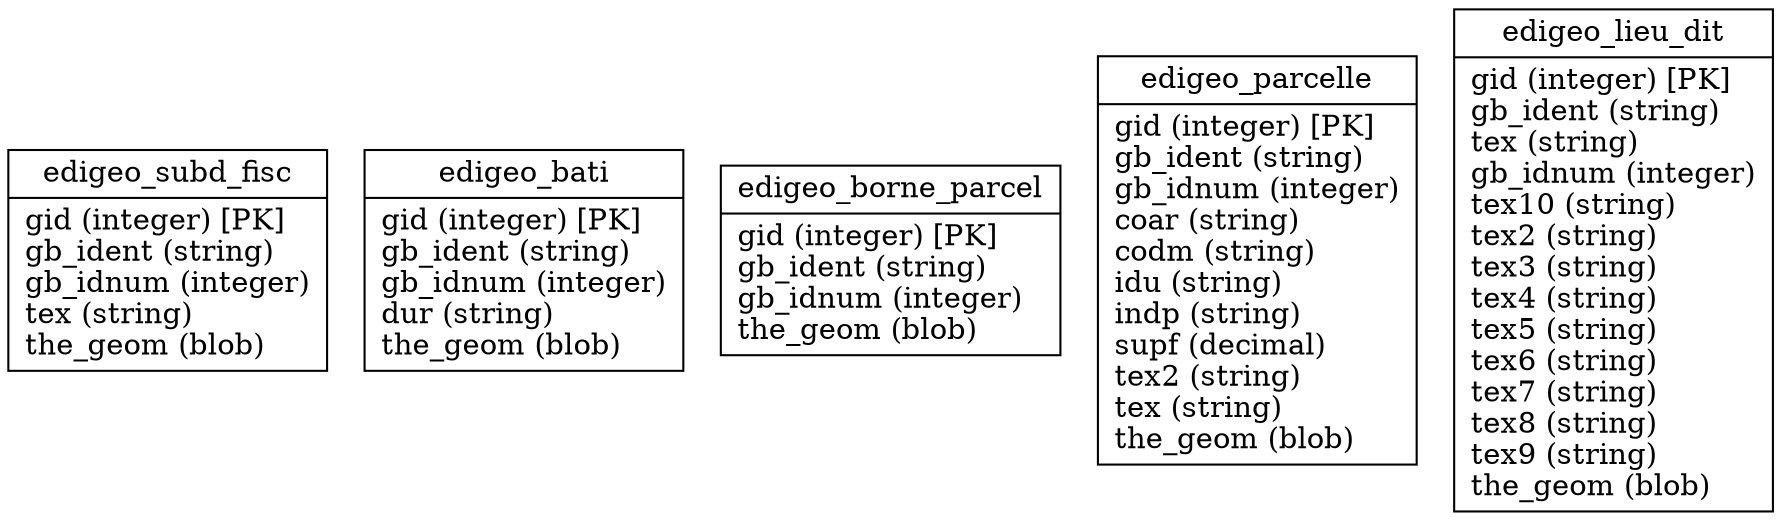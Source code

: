 digraph G {
	edge [ len=2 labeldistance=2 ];
	overlap=false;
	splines=true;

	nodeedigeo_subd_fisc [
		label="{<table>edigeo_subd_fisc|<cols>gid (integer) [PK]\lgb_ident (string)\lgb_idnum (integer)\ltex (string)\lthe_geom (blob)\l}",
		shape=record ];
	nodeedigeo_bati [
		label="{<table>edigeo_bati|<cols>gid (integer) [PK]\lgb_ident (string)\lgb_idnum (integer)\ldur (string)\lthe_geom (blob)\l}",
		shape=record ];
	nodeedigeo_borne_parcel [
		label="{<table>edigeo_borne_parcel|<cols>gid (integer) [PK]\lgb_ident (string)\lgb_idnum (integer)\lthe_geom (blob)\l}",
		shape=record ];
	nodeedigeo_parcelle [
		label="{<table>edigeo_parcelle|<cols>gid (integer) [PK]\lgb_ident (string)\lgb_idnum (integer)\lcoar (string)\lcodm (string)\lidu (string)\lindp (string)\lsupf (decimal)\ltex2 (string)\ltex (string)\lthe_geom (blob)\l}",
		shape=record ];
	nodeedigeo_lieu_dit [
		label="{<table>edigeo_lieu_dit|<cols>gid (integer) [PK]\lgb_ident (string)\ltex (string)\lgb_idnum (integer)\ltex10 (string)\ltex2 (string)\ltex3 (string)\ltex4 (string)\ltex5 (string)\ltex6 (string)\ltex7 (string)\ltex8 (string)\ltex9 (string)\lthe_geom (blob)\l}",
		shape=record ];
}
